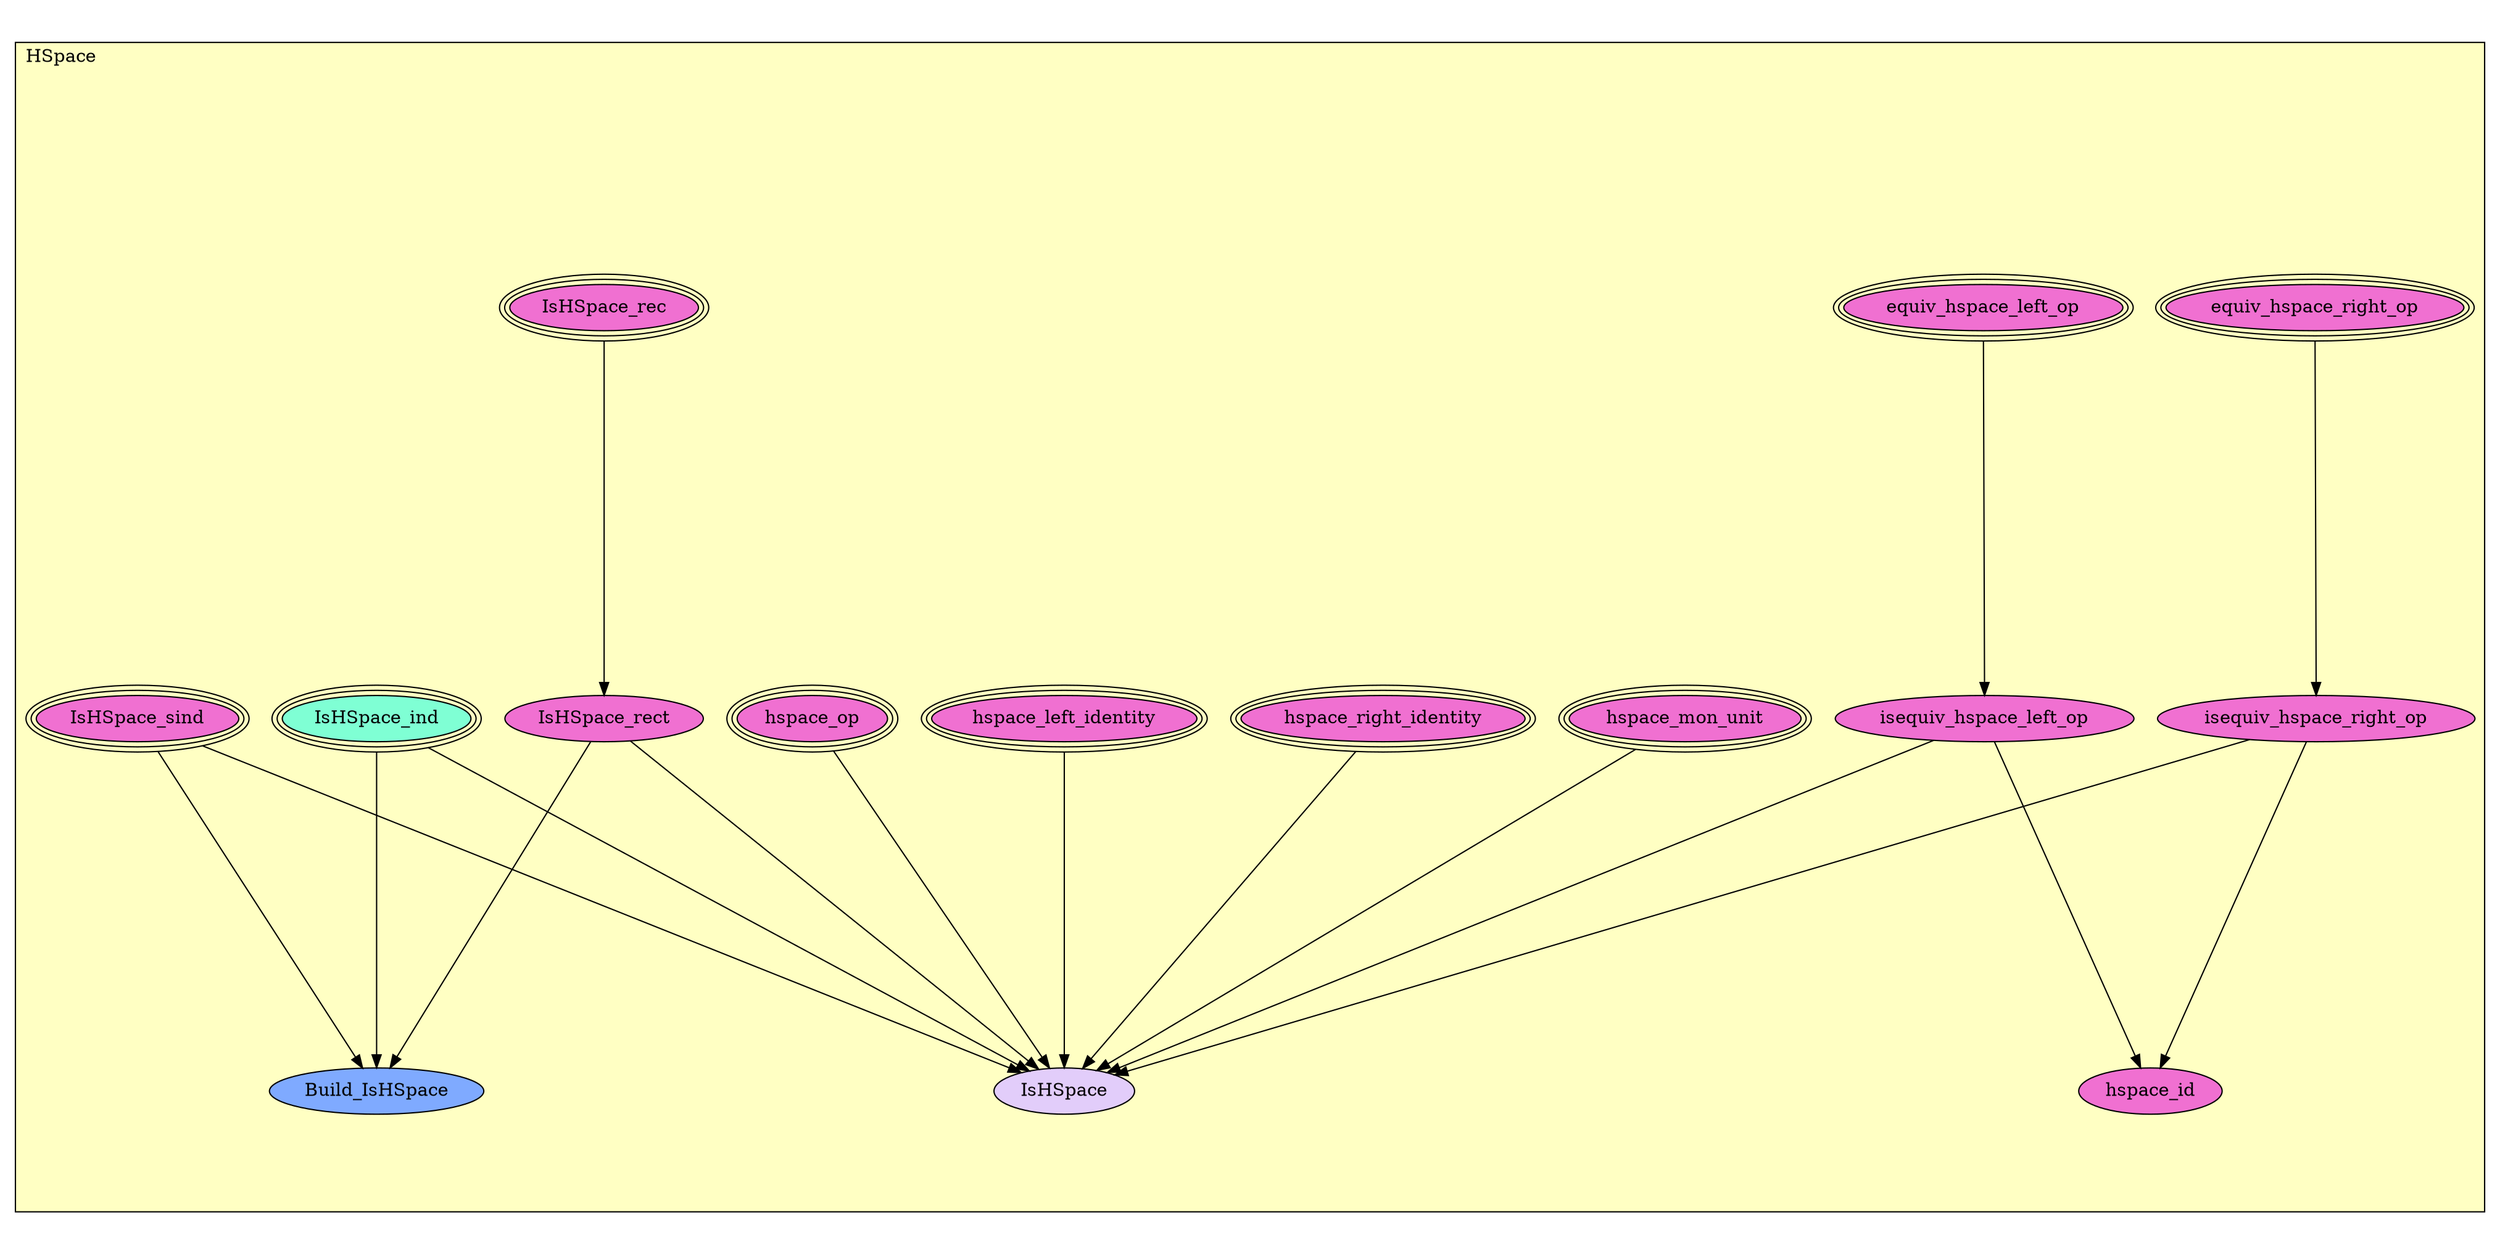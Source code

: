 digraph HoTT_Homotopy_HSpace {
  graph [ratio=0.5]
  node [style=filled]
HSpace_equiv_hspace_right_op [label="equiv_hspace_right_op", URL=<HSpace.html#equiv_hspace_right_op>, peripheries=3, fillcolor="#F070D1"] ;
HSpace_equiv_hspace_left_op [label="equiv_hspace_left_op", URL=<HSpace.html#equiv_hspace_left_op>, peripheries=3, fillcolor="#F070D1"] ;
HSpace_isequiv_hspace_right_op [label="isequiv_hspace_right_op", URL=<HSpace.html#isequiv_hspace_right_op>, fillcolor="#F070D1"] ;
HSpace_isequiv_hspace_left_op [label="isequiv_hspace_left_op", URL=<HSpace.html#isequiv_hspace_left_op>, fillcolor="#F070D1"] ;
HSpace_hspace_id [label="hspace_id", URL=<HSpace.html#hspace_id>, fillcolor="#F070D1"] ;
HSpace_hspace_mon_unit [label="hspace_mon_unit", URL=<HSpace.html#hspace_mon_unit>, peripheries=3, fillcolor="#F070D1"] ;
HSpace_hspace_right_identity [label="hspace_right_identity", URL=<HSpace.html#hspace_right_identity>, peripheries=3, fillcolor="#F070D1"] ;
HSpace_hspace_left_identity [label="hspace_left_identity", URL=<HSpace.html#hspace_left_identity>, peripheries=3, fillcolor="#F070D1"] ;
HSpace_hspace_op [label="hspace_op", URL=<HSpace.html#hspace_op>, peripheries=3, fillcolor="#F070D1"] ;
HSpace_IsHSpace_sind [label="IsHSpace_sind", URL=<HSpace.html#IsHSpace_sind>, peripheries=3, fillcolor="#F070D1"] ;
HSpace_IsHSpace_rec [label="IsHSpace_rec", URL=<HSpace.html#IsHSpace_rec>, peripheries=3, fillcolor="#F070D1"] ;
HSpace_IsHSpace_ind [label="IsHSpace_ind", URL=<HSpace.html#IsHSpace_ind>, peripheries=3, fillcolor="#7FFFD4"] ;
HSpace_IsHSpace_rect [label="IsHSpace_rect", URL=<HSpace.html#IsHSpace_rect>, fillcolor="#F070D1"] ;
HSpace_Build_IsHSpace [label="Build_IsHSpace", URL=<HSpace.html#Build_IsHSpace>, fillcolor="#7FAAFF"] ;
HSpace_IsHSpace [label="IsHSpace", URL=<HSpace.html#IsHSpace>, fillcolor="#E2CDFA"] ;
  HSpace_equiv_hspace_right_op -> HSpace_isequiv_hspace_right_op [] ;
  HSpace_equiv_hspace_left_op -> HSpace_isequiv_hspace_left_op [] ;
  HSpace_isequiv_hspace_right_op -> HSpace_hspace_id [] ;
  HSpace_isequiv_hspace_right_op -> HSpace_IsHSpace [] ;
  HSpace_isequiv_hspace_left_op -> HSpace_hspace_id [] ;
  HSpace_isequiv_hspace_left_op -> HSpace_IsHSpace [] ;
  HSpace_hspace_mon_unit -> HSpace_IsHSpace [] ;
  HSpace_hspace_right_identity -> HSpace_IsHSpace [] ;
  HSpace_hspace_left_identity -> HSpace_IsHSpace [] ;
  HSpace_hspace_op -> HSpace_IsHSpace [] ;
  HSpace_IsHSpace_sind -> HSpace_Build_IsHSpace [] ;
  HSpace_IsHSpace_sind -> HSpace_IsHSpace [] ;
  HSpace_IsHSpace_rec -> HSpace_IsHSpace_rect [] ;
  HSpace_IsHSpace_ind -> HSpace_Build_IsHSpace [] ;
  HSpace_IsHSpace_ind -> HSpace_IsHSpace [] ;
  HSpace_IsHSpace_rect -> HSpace_Build_IsHSpace [] ;
  HSpace_IsHSpace_rect -> HSpace_IsHSpace [] ;
subgraph cluster_HSpace { label="HSpace"; fillcolor="#FFFFC3"; labeljust=l; style=filled 
HSpace_IsHSpace; HSpace_Build_IsHSpace; HSpace_IsHSpace_rect; HSpace_IsHSpace_ind; HSpace_IsHSpace_rec; HSpace_IsHSpace_sind; HSpace_hspace_op; HSpace_hspace_left_identity; HSpace_hspace_right_identity; HSpace_hspace_mon_unit; HSpace_hspace_id; HSpace_isequiv_hspace_left_op; HSpace_isequiv_hspace_right_op; HSpace_equiv_hspace_left_op; HSpace_equiv_hspace_right_op; };
} /* END */
